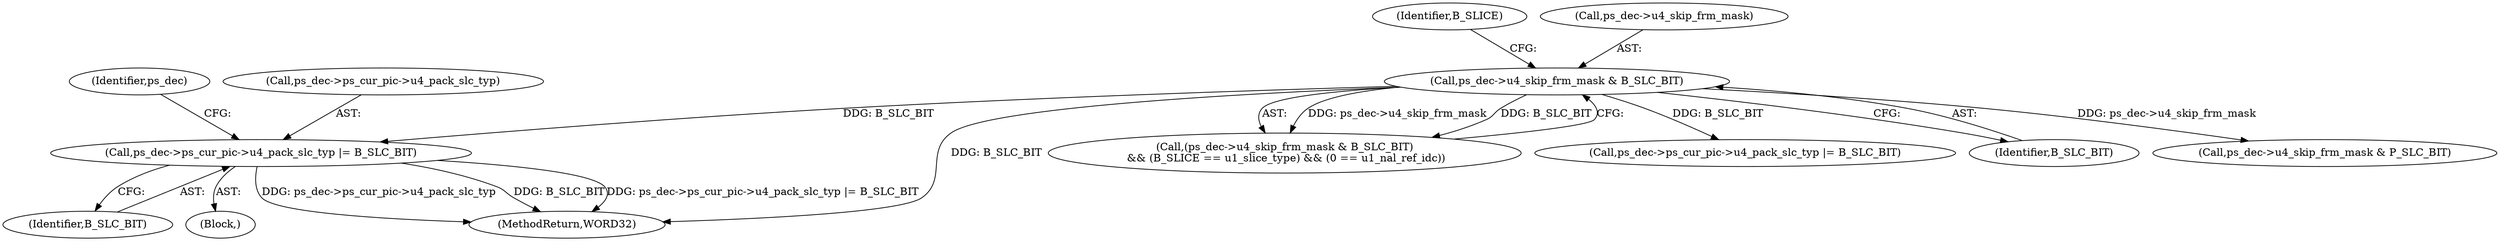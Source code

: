 digraph "0_Android_a78887bcffbc2995cf9ed72e0697acf560875e9e_2@pointer" {
"1001818" [label="(Call,ps_dec->ps_cur_pic->u4_pack_slc_typ |= B_SLC_BIT)"];
"1001788" [label="(Call,ps_dec->u4_skip_frm_mask & B_SLC_BIT)"];
"1001827" [label="(Identifier,ps_dec)"];
"1001819" [label="(Call,ps_dec->ps_cur_pic->u4_pack_slc_typ)"];
"1001787" [label="(Call,(ps_dec->u4_skip_frm_mask & B_SLC_BIT)\n && (B_SLICE == u1_slice_type) && (0 == u1_nal_ref_idc))"];
"1002463" [label="(Call,ps_dec->ps_cur_pic->u4_pack_slc_typ |= B_SLC_BIT)"];
"1001795" [label="(Identifier,B_SLICE)"];
"1001824" [label="(Identifier,B_SLC_BIT)"];
"1001788" [label="(Call,ps_dec->u4_skip_frm_mask & B_SLC_BIT)"];
"1001792" [label="(Identifier,B_SLC_BIT)"];
"1001789" [label="(Call,ps_dec->u4_skip_frm_mask)"];
"1001817" [label="(Block,)"];
"1001818" [label="(Call,ps_dec->ps_cur_pic->u4_pack_slc_typ |= B_SLC_BIT)"];
"1001803" [label="(Call,ps_dec->u4_skip_frm_mask & P_SLC_BIT)"];
"1002570" [label="(MethodReturn,WORD32)"];
"1001818" -> "1001817"  [label="AST: "];
"1001818" -> "1001824"  [label="CFG: "];
"1001819" -> "1001818"  [label="AST: "];
"1001824" -> "1001818"  [label="AST: "];
"1001827" -> "1001818"  [label="CFG: "];
"1001818" -> "1002570"  [label="DDG: ps_dec->ps_cur_pic->u4_pack_slc_typ"];
"1001818" -> "1002570"  [label="DDG: B_SLC_BIT"];
"1001818" -> "1002570"  [label="DDG: ps_dec->ps_cur_pic->u4_pack_slc_typ |= B_SLC_BIT"];
"1001788" -> "1001818"  [label="DDG: B_SLC_BIT"];
"1001788" -> "1001787"  [label="AST: "];
"1001788" -> "1001792"  [label="CFG: "];
"1001789" -> "1001788"  [label="AST: "];
"1001792" -> "1001788"  [label="AST: "];
"1001795" -> "1001788"  [label="CFG: "];
"1001787" -> "1001788"  [label="CFG: "];
"1001788" -> "1002570"  [label="DDG: B_SLC_BIT"];
"1001788" -> "1001787"  [label="DDG: ps_dec->u4_skip_frm_mask"];
"1001788" -> "1001787"  [label="DDG: B_SLC_BIT"];
"1001788" -> "1001803"  [label="DDG: ps_dec->u4_skip_frm_mask"];
"1001788" -> "1002463"  [label="DDG: B_SLC_BIT"];
}

